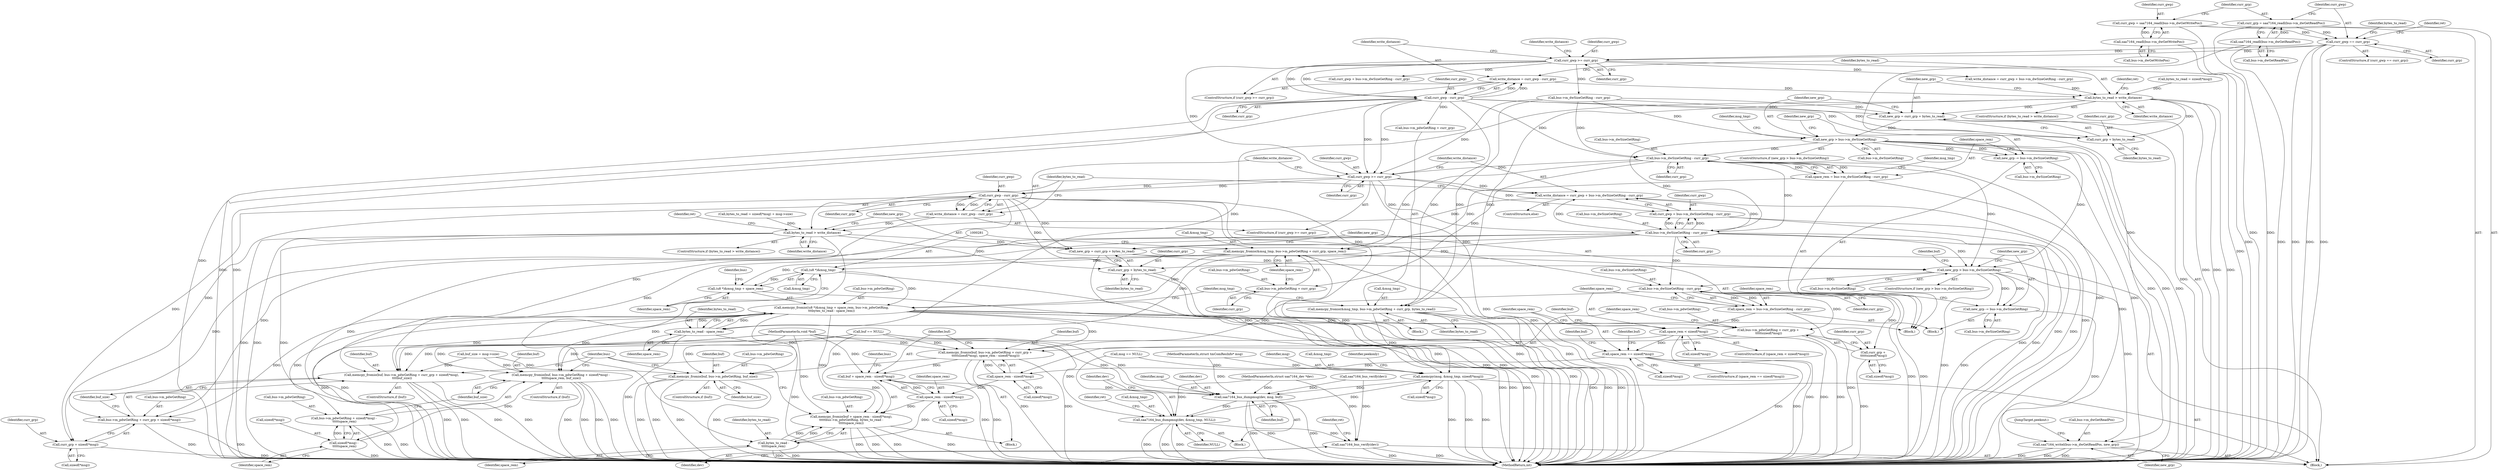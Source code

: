 digraph "0_media-tree_354dd3924a2e43806774953de536257548b5002c@API" {
"1000221" [label="(Call,write_distance = curr_gwp - curr_grp)"];
"1000223" [label="(Call,curr_gwp - curr_grp)"];
"1000218" [label="(Call,curr_gwp >= curr_grp)"];
"1000201" [label="(Call,curr_gwp == curr_grp)"];
"1000188" [label="(Call,curr_gwp = saa7164_readl(bus->m_dwGetWritePos))"];
"1000190" [label="(Call,saa7164_readl(bus->m_dwGetWritePos))"];
"1000194" [label="(Call,curr_grp = saa7164_readl(bus->m_dwGetReadPos))"];
"1000196" [label="(Call,saa7164_readl(bus->m_dwGetReadPos))"];
"1000237" [label="(Call,bytes_to_read > write_distance)"];
"1000245" [label="(Call,new_grp = curr_grp + bytes_to_read)"];
"1000251" [label="(Call,new_grp > bus->m_dwSizeGetRing)"];
"1000257" [label="(Call,new_grp -= bus->m_dwSizeGetRing)"];
"1000264" [label="(Call,bus->m_dwSizeGetRing - curr_grp)"];
"1000262" [label="(Call,space_rem = bus->m_dwSizeGetRing - curr_grp)"];
"1000269" [label="(Call,memcpy_fromio(&msg_tmp, bus->m_pdwGetRing + curr_grp, space_rem))"];
"1000278" [label="(Call,memcpy_fromio((u8 *)&msg_tmp + space_rem, bus->m_pdwGetRing,\n\t\t\tbytes_to_read - space_rem))"];
"1000475" [label="(Call,memcpy_fromio(buf, bus->m_pdwGetRing + sizeof(*msg) -\n \t\t\t\t\tspace_rem, buf_size))"];
"1000477" [label="(Call,bus->m_pdwGetRing + sizeof(*msg) -\n \t\t\t\t\tspace_rem)"];
"1000497" [label="(Call,memcpy_fromio(buf, bus->m_pdwGetRing, buf_size))"];
"1000508" [label="(Call,memcpy_fromio(buf, bus->m_pdwGetRing + curr_grp +\n \t\t\t\t\tsizeof(*msg), space_rem - sizeof(*msg)))"];
"1000524" [label="(Call,memcpy_fromio(buf + space_rem - sizeof(*msg),\n\t\t\t\t\tbus->m_pdwGetRing, bytes_to_read -\n\t\t\t\t\tspace_rem))"];
"1000525" [label="(Call,buf + space_rem - sizeof(*msg))"];
"1000510" [label="(Call,bus->m_pdwGetRing + curr_grp +\n \t\t\t\t\tsizeof(*msg))"];
"1000542" [label="(Call,memcpy_fromio(buf, bus->m_pdwGetRing + curr_grp + sizeof(*msg),\n \t\t\t\tbuf_size))"];
"1000544" [label="(Call,bus->m_pdwGetRing + curr_grp + sizeof(*msg))"];
"1000280" [label="(Call,(u8 *)&msg_tmp)"];
"1000279" [label="(Call,(u8 *)&msg_tmp + space_rem)"];
"1000332" [label="(Call,memcpy(msg, &msg_tmp, sizeof(*msg)))"];
"1000384" [label="(Call,saa7164_bus_dumpmsg(dev, msg, buf))"];
"1000388" [label="(Call,saa7164_bus_dumpmsg(dev, &msg_tmp, NULL))"];
"1000569" [label="(Call,saa7164_bus_verify(dev))"];
"1000288" [label="(Call,bytes_to_read - space_rem)"];
"1000272" [label="(Call,bus->m_pdwGetRing + curr_grp)"];
"1000415" [label="(Call,curr_gwp >= curr_grp)"];
"1000420" [label="(Call,curr_gwp - curr_grp)"];
"1000418" [label="(Call,write_distance = curr_gwp - curr_grp)"];
"1000434" [label="(Call,bytes_to_read > write_distance)"];
"1000442" [label="(Call,new_grp = curr_grp + bytes_to_read)"];
"1000448" [label="(Call,new_grp > bus->m_dwSizeGetRing)"];
"1000454" [label="(Call,new_grp -= bus->m_dwSizeGetRing)"];
"1000554" [label="(Call,saa7164_writel(bus->m_dwGetReadPos, new_grp))"];
"1000461" [label="(Call,bus->m_dwSizeGetRing - curr_grp)"];
"1000459" [label="(Call,space_rem = bus->m_dwSizeGetRing - curr_grp)"];
"1000467" [label="(Call,space_rem < sizeof(*msg))"];
"1000481" [label="(Call,sizeof(*msg) -\n \t\t\t\t\tspace_rem)"];
"1000489" [label="(Call,space_rem == sizeof(*msg))"];
"1000519" [label="(Call,space_rem - sizeof(*msg))"];
"1000527" [label="(Call,space_rem - sizeof(*msg))"];
"1000535" [label="(Call,bytes_to_read -\n\t\t\t\t\tspace_rem)"];
"1000514" [label="(Call,curr_grp +\n \t\t\t\t\tsizeof(*msg))"];
"1000444" [label="(Call,curr_grp + bytes_to_read)"];
"1000548" [label="(Call,curr_grp + sizeof(*msg))"];
"1000424" [label="(Call,write_distance = curr_gwp + bus->m_dwSizeGetRing - curr_grp)"];
"1000426" [label="(Call,curr_gwp + bus->m_dwSizeGetRing - curr_grp)"];
"1000428" [label="(Call,bus->m_dwSizeGetRing - curr_grp)"];
"1000247" [label="(Call,curr_grp + bytes_to_read)"];
"1000293" [label="(Call,memcpy_fromio(&msg_tmp, bus->m_pdwGetRing + curr_grp, bytes_to_read))"];
"1000439" [label="(Identifier,ret)"];
"1000498" [label="(Identifier,buf)"];
"1000202" [label="(Identifier,curr_gwp)"];
"1000250" [label="(ControlStructure,if (new_grp > bus->m_dwSizeGetRing))"];
"1000277" [label="(Identifier,space_rem)"];
"1000417" [label="(Identifier,curr_grp)"];
"1000427" [label="(Identifier,curr_gwp)"];
"1000288" [label="(Call,bytes_to_read - space_rem)"];
"1000282" [label="(Call,&msg_tmp)"];
"1000333" [label="(Identifier,msg)"];
"1000276" [label="(Identifier,curr_grp)"];
"1000210" [label="(Identifier,bytes_to_read)"];
"1000416" [label="(Identifier,curr_gwp)"];
"1000559" [label="(JumpTarget,peekout:)"];
"1000194" [label="(Call,curr_grp = saa7164_readl(bus->m_dwGetReadPos))"];
"1000474" [label="(Identifier,buf)"];
"1000278" [label="(Call,memcpy_fromio((u8 *)&msg_tmp + space_rem, bus->m_pdwGetRing,\n\t\t\tbytes_to_read - space_rem))"];
"1000402" [label="(Call,bytes_to_read = sizeof(*msg) + msg->size)"];
"1000197" [label="(Call,bus->m_dwGetReadPos)"];
"1000554" [label="(Call,saa7164_writel(bus->m_dwGetReadPos, new_grp))"];
"1000419" [label="(Identifier,write_distance)"];
"1000294" [label="(Call,&msg_tmp)"];
"1000466" [label="(ControlStructure,if (space_rem < sizeof(*msg)))"];
"1000540" [label="(ControlStructure,if (buf))"];
"1000514" [label="(Call,curr_grp +\n \t\t\t\t\tsizeof(*msg))"];
"1000257" [label="(Call,new_grp -= bus->m_dwSizeGetRing)"];
"1000222" [label="(Identifier,write_distance)"];
"1000236" [label="(ControlStructure,if (bytes_to_read > write_distance))"];
"1000477" [label="(Call,bus->m_pdwGetRing + sizeof(*msg) -\n \t\t\t\t\tspace_rem)"];
"1000525" [label="(Call,buf + space_rem - sizeof(*msg))"];
"1000447" [label="(ControlStructure,if (new_grp > bus->m_dwSizeGetRing))"];
"1000190" [label="(Call,saa7164_readl(bus->m_dwGetWritePos))"];
"1000468" [label="(Identifier,space_rem)"];
"1000446" [label="(Identifier,bytes_to_read)"];
"1000532" [label="(Call,bus->m_pdwGetRing)"];
"1000481" [label="(Call,sizeof(*msg) -\n \t\t\t\t\tspace_rem)"];
"1000453" [label="(Block,)"];
"1000188" [label="(Call,curr_gwp = saa7164_readl(bus->m_dwGetWritePos))"];
"1000253" [label="(Call,bus->m_dwSizeGetRing)"];
"1000450" [label="(Call,bus->m_dwSizeGetRing)"];
"1000249" [label="(Identifier,bytes_to_read)"];
"1000508" [label="(Call,memcpy_fromio(buf, bus->m_pdwGetRing + curr_grp +\n \t\t\t\t\tsizeof(*msg), space_rem - sizeof(*msg)))"];
"1000519" [label="(Call,space_rem - sizeof(*msg))"];
"1000334" [label="(Call,&msg_tmp)"];
"1000217" [label="(ControlStructure,if (curr_gwp >= curr_grp))"];
"1000432" [label="(Identifier,curr_grp)"];
"1000491" [label="(Call,sizeof(*msg))"];
"1000475" [label="(Call,memcpy_fromio(buf, bus->m_pdwGetRing + sizeof(*msg) -\n \t\t\t\t\tspace_rem, buf_size))"];
"1000422" [label="(Identifier,curr_grp)"];
"1000421" [label="(Identifier,curr_gwp)"];
"1000476" [label="(Identifier,buf)"];
"1000533" [label="(Identifier,bus)"];
"1000436" [label="(Identifier,write_distance)"];
"1000529" [label="(Call,sizeof(*msg))"];
"1000195" [label="(Identifier,curr_grp)"];
"1000434" [label="(Call,bytes_to_read > write_distance)"];
"1000497" [label="(Call,memcpy_fromio(buf, bus->m_pdwGetRing, buf_size))"];
"1000489" [label="(Call,space_rem == sizeof(*msg))"];
"1000285" [label="(Call,bus->m_pdwGetRing)"];
"1000462" [label="(Call,bus->m_dwSizeGetRing)"];
"1000415" [label="(Call,curr_gwp >= curr_grp)"];
"1000177" [label="(Call,buf == NULL)"];
"1000238" [label="(Identifier,bytes_to_read)"];
"1000251" [label="(Call,new_grp > bus->m_dwSizeGetRing)"];
"1000340" [label="(Identifier,peekonly)"];
"1000442" [label="(Call,new_grp = curr_grp + bytes_to_read)"];
"1000460" [label="(Identifier,space_rem)"];
"1000269" [label="(Call,memcpy_fromio(&msg_tmp, bus->m_pdwGetRing + curr_grp, space_rem))"];
"1000392" [label="(Identifier,NULL)"];
"1000510" [label="(Call,bus->m_pdwGetRing + curr_grp +\n \t\t\t\t\tsizeof(*msg))"];
"1000521" [label="(Call,sizeof(*msg))"];
"1000189" [label="(Identifier,curr_gwp)"];
"1000424" [label="(Call,write_distance = curr_gwp + bus->m_dwSizeGetRing - curr_grp)"];
"1000265" [label="(Call,bus->m_dwSizeGetRing)"];
"1000123" [label="(MethodParameterIn,void *buf)"];
"1000271" [label="(Identifier,msg_tmp)"];
"1000191" [label="(Call,bus->m_dwGetWritePos)"];
"1000280" [label="(Call,(u8 *)&msg_tmp)"];
"1000496" [label="(Identifier,buf)"];
"1000231" [label="(Call,bus->m_dwSizeGetRing - curr_grp)"];
"1000467" [label="(Call,space_rem < sizeof(*msg))"];
"1000196" [label="(Call,saa7164_readl(bus->m_dwGetReadPos))"];
"1000388" [label="(Call,saa7164_bus_dumpmsg(dev, &msg_tmp, NULL))"];
"1000248" [label="(Identifier,curr_grp)"];
"1000433" [label="(ControlStructure,if (bytes_to_read > write_distance))"];
"1000499" [label="(Call,bus->m_pdwGetRing)"];
"1000383" [label="(Block,)"];
"1000429" [label="(Call,bus->m_dwSizeGetRing)"];
"1000558" [label="(Identifier,new_grp)"];
"1000548" [label="(Call,curr_grp + sizeof(*msg))"];
"1000268" [label="(Identifier,curr_grp)"];
"1000221" [label="(Call,write_distance = curr_gwp - curr_grp)"];
"1000420" [label="(Call,curr_gwp - curr_grp)"];
"1000426" [label="(Call,curr_gwp + bus->m_dwSizeGetRing - curr_grp)"];
"1000262" [label="(Call,space_rem = bus->m_dwSizeGetRing - curr_grp)"];
"1000121" [label="(MethodParameterIn,struct saa7164_dev *dev)"];
"1000485" [label="(Identifier,space_rem)"];
"1000556" [label="(Identifier,bus)"];
"1000201" [label="(Call,curr_gwp == curr_grp)"];
"1000506" [label="(Identifier,buf)"];
"1000459" [label="(Call,space_rem = bus->m_dwSizeGetRing - curr_grp)"];
"1000125" [label="(Block,)"];
"1000469" [label="(Call,sizeof(*msg))"];
"1000488" [label="(ControlStructure,if (space_rem == sizeof(*msg)))"];
"1000448" [label="(Call,new_grp > bus->m_dwSizeGetRing)"];
"1000461" [label="(Call,bus->m_dwSizeGetRing - curr_grp)"];
"1000384" [label="(Call,saa7164_bus_dumpmsg(dev, msg, buf))"];
"1000455" [label="(Identifier,new_grp)"];
"1000286" [label="(Identifier,bus)"];
"1000290" [label="(Identifier,space_rem)"];
"1000258" [label="(Identifier,new_grp)"];
"1000387" [label="(Identifier,buf)"];
"1000526" [label="(Identifier,buf)"];
"1000246" [label="(Identifier,new_grp)"];
"1000465" [label="(Identifier,curr_grp)"];
"1000414" [label="(ControlStructure,if (curr_gwp >= curr_grp))"];
"1000220" [label="(Identifier,curr_grp)"];
"1000332" [label="(Call,memcpy(msg, &msg_tmp, sizeof(*msg)))"];
"1000449" [label="(Identifier,new_grp)"];
"1000263" [label="(Identifier,space_rem)"];
"1000223" [label="(Call,curr_gwp - curr_grp)"];
"1000336" [label="(Call,sizeof(*msg))"];
"1000486" [label="(Identifier,buf_size)"];
"1000418" [label="(Call,write_distance = curr_gwp - curr_grp)"];
"1000524" [label="(Call,memcpy_fromio(buf + space_rem - sizeof(*msg),\n\t\t\t\t\tbus->m_pdwGetRing, bytes_to_read -\n\t\t\t\t\tspace_rem))"];
"1000252" [label="(Identifier,new_grp)"];
"1000423" [label="(ControlStructure,else)"];
"1000225" [label="(Identifier,curr_grp)"];
"1000239" [label="(Identifier,write_distance)"];
"1000537" [label="(Identifier,space_rem)"];
"1000473" [label="(ControlStructure,if (buf))"];
"1000122" [label="(MethodParameterIn,struct tmComResInfo* msg)"];
"1000256" [label="(Block,)"];
"1000289" [label="(Identifier,bytes_to_read)"];
"1000425" [label="(Identifier,write_distance)"];
"1000482" [label="(Call,sizeof(*msg))"];
"1000292" [label="(Block,)"];
"1000219" [label="(Identifier,curr_gwp)"];
"1000454" [label="(Call,new_grp -= bus->m_dwSizeGetRing)"];
"1000516" [label="(Call,sizeof(*msg))"];
"1000293" [label="(Call,memcpy_fromio(&msg_tmp, bus->m_pdwGetRing + curr_grp, bytes_to_read))"];
"1000203" [label="(Identifier,curr_grp)"];
"1000279" [label="(Call,(u8 *)&msg_tmp + space_rem)"];
"1000296" [label="(Call,bus->m_pdwGetRing + curr_grp)"];
"1000502" [label="(Identifier,buf_size)"];
"1000553" [label="(Identifier,buf_size)"];
"1000536" [label="(Identifier,bytes_to_read)"];
"1000507" [label="(Block,)"];
"1000549" [label="(Identifier,curr_grp)"];
"1000555" [label="(Call,bus->m_dwGetReadPos)"];
"1000528" [label="(Identifier,space_rem)"];
"1000444" [label="(Call,curr_grp + bytes_to_read)"];
"1000264" [label="(Call,bus->m_dwSizeGetRing - curr_grp)"];
"1000520" [label="(Identifier,space_rem)"];
"1000390" [label="(Call,&msg_tmp)"];
"1000295" [label="(Identifier,msg_tmp)"];
"1000511" [label="(Call,bus->m_pdwGetRing)"];
"1000200" [label="(ControlStructure,if (curr_gwp == curr_grp))"];
"1000242" [label="(Identifier,ret)"];
"1000535" [label="(Call,bytes_to_read -\n\t\t\t\t\tspace_rem)"];
"1000206" [label="(Identifier,ret)"];
"1000490" [label="(Identifier,space_rem)"];
"1000445" [label="(Identifier,curr_grp)"];
"1000148" [label="(Call,msg == NULL)"];
"1000259" [label="(Call,bus->m_dwSizeGetRing)"];
"1000209" [label="(Call,bytes_to_read = sizeof(*msg))"];
"1000495" [label="(ControlStructure,if (buf))"];
"1000394" [label="(Identifier,ret)"];
"1000478" [label="(Call,bus->m_pdwGetRing)"];
"1000284" [label="(Identifier,space_rem)"];
"1000304" [label="(Identifier,msg_tmp)"];
"1000573" [label="(MethodReturn,int)"];
"1000385" [label="(Identifier,dev)"];
"1000570" [label="(Identifier,dev)"];
"1000435" [label="(Identifier,bytes_to_read)"];
"1000545" [label="(Call,bus->m_pdwGetRing)"];
"1000572" [label="(Identifier,ret)"];
"1000227" [label="(Call,write_distance = curr_gwp + bus->m_dwSizeGetRing - curr_grp)"];
"1000273" [label="(Call,bus->m_pdwGetRing)"];
"1000543" [label="(Identifier,buf)"];
"1000270" [label="(Call,&msg_tmp)"];
"1000224" [label="(Identifier,curr_gwp)"];
"1000515" [label="(Identifier,curr_grp)"];
"1000247" [label="(Call,curr_grp + bytes_to_read)"];
"1000542" [label="(Call,memcpy_fromio(buf, bus->m_pdwGetRing + curr_grp + sizeof(*msg),\n \t\t\t\tbuf_size))"];
"1000527" [label="(Call,space_rem - sizeof(*msg))"];
"1000218" [label="(Call,curr_gwp >= curr_grp)"];
"1000228" [label="(Identifier,write_distance)"];
"1000443" [label="(Identifier,new_grp)"];
"1000544" [label="(Call,bus->m_pdwGetRing + curr_grp + sizeof(*msg))"];
"1000237" [label="(Call,bytes_to_read > write_distance)"];
"1000301" [label="(Identifier,bytes_to_read)"];
"1000272" [label="(Call,bus->m_pdwGetRing + curr_grp)"];
"1000145" [label="(Call,saa7164_bus_verify(dev))"];
"1000456" [label="(Call,bus->m_dwSizeGetRing)"];
"1000569" [label="(Call,saa7164_bus_verify(dev))"];
"1000397" [label="(Call,buf_size = msg->size)"];
"1000389" [label="(Identifier,dev)"];
"1000245" [label="(Call,new_grp = curr_grp + bytes_to_read)"];
"1000509" [label="(Identifier,buf)"];
"1000229" [label="(Call,curr_gwp + bus->m_dwSizeGetRing - curr_grp)"];
"1000550" [label="(Call,sizeof(*msg))"];
"1000428" [label="(Call,bus->m_dwSizeGetRing - curr_grp)"];
"1000541" [label="(Identifier,buf)"];
"1000386" [label="(Identifier,msg)"];
"1000221" -> "1000217"  [label="AST: "];
"1000221" -> "1000223"  [label="CFG: "];
"1000222" -> "1000221"  [label="AST: "];
"1000223" -> "1000221"  [label="AST: "];
"1000238" -> "1000221"  [label="CFG: "];
"1000221" -> "1000573"  [label="DDG: "];
"1000223" -> "1000221"  [label="DDG: "];
"1000223" -> "1000221"  [label="DDG: "];
"1000221" -> "1000237"  [label="DDG: "];
"1000223" -> "1000225"  [label="CFG: "];
"1000224" -> "1000223"  [label="AST: "];
"1000225" -> "1000223"  [label="AST: "];
"1000223" -> "1000573"  [label="DDG: "];
"1000223" -> "1000573"  [label="DDG: "];
"1000218" -> "1000223"  [label="DDG: "];
"1000218" -> "1000223"  [label="DDG: "];
"1000223" -> "1000245"  [label="DDG: "];
"1000223" -> "1000247"  [label="DDG: "];
"1000223" -> "1000264"  [label="DDG: "];
"1000223" -> "1000293"  [label="DDG: "];
"1000223" -> "1000296"  [label="DDG: "];
"1000223" -> "1000415"  [label="DDG: "];
"1000223" -> "1000415"  [label="DDG: "];
"1000218" -> "1000217"  [label="AST: "];
"1000218" -> "1000220"  [label="CFG: "];
"1000219" -> "1000218"  [label="AST: "];
"1000220" -> "1000218"  [label="AST: "];
"1000222" -> "1000218"  [label="CFG: "];
"1000228" -> "1000218"  [label="CFG: "];
"1000218" -> "1000573"  [label="DDG: "];
"1000201" -> "1000218"  [label="DDG: "];
"1000201" -> "1000218"  [label="DDG: "];
"1000218" -> "1000227"  [label="DDG: "];
"1000218" -> "1000229"  [label="DDG: "];
"1000218" -> "1000231"  [label="DDG: "];
"1000218" -> "1000415"  [label="DDG: "];
"1000201" -> "1000200"  [label="AST: "];
"1000201" -> "1000203"  [label="CFG: "];
"1000202" -> "1000201"  [label="AST: "];
"1000203" -> "1000201"  [label="AST: "];
"1000206" -> "1000201"  [label="CFG: "];
"1000210" -> "1000201"  [label="CFG: "];
"1000201" -> "1000573"  [label="DDG: "];
"1000201" -> "1000573"  [label="DDG: "];
"1000201" -> "1000573"  [label="DDG: "];
"1000188" -> "1000201"  [label="DDG: "];
"1000194" -> "1000201"  [label="DDG: "];
"1000188" -> "1000125"  [label="AST: "];
"1000188" -> "1000190"  [label="CFG: "];
"1000189" -> "1000188"  [label="AST: "];
"1000190" -> "1000188"  [label="AST: "];
"1000195" -> "1000188"  [label="CFG: "];
"1000188" -> "1000573"  [label="DDG: "];
"1000190" -> "1000188"  [label="DDG: "];
"1000190" -> "1000191"  [label="CFG: "];
"1000191" -> "1000190"  [label="AST: "];
"1000190" -> "1000573"  [label="DDG: "];
"1000194" -> "1000125"  [label="AST: "];
"1000194" -> "1000196"  [label="CFG: "];
"1000195" -> "1000194"  [label="AST: "];
"1000196" -> "1000194"  [label="AST: "];
"1000202" -> "1000194"  [label="CFG: "];
"1000194" -> "1000573"  [label="DDG: "];
"1000196" -> "1000194"  [label="DDG: "];
"1000196" -> "1000197"  [label="CFG: "];
"1000197" -> "1000196"  [label="AST: "];
"1000196" -> "1000573"  [label="DDG: "];
"1000196" -> "1000554"  [label="DDG: "];
"1000237" -> "1000236"  [label="AST: "];
"1000237" -> "1000239"  [label="CFG: "];
"1000238" -> "1000237"  [label="AST: "];
"1000239" -> "1000237"  [label="AST: "];
"1000242" -> "1000237"  [label="CFG: "];
"1000246" -> "1000237"  [label="CFG: "];
"1000237" -> "1000573"  [label="DDG: "];
"1000237" -> "1000573"  [label="DDG: "];
"1000237" -> "1000573"  [label="DDG: "];
"1000209" -> "1000237"  [label="DDG: "];
"1000227" -> "1000237"  [label="DDG: "];
"1000237" -> "1000245"  [label="DDG: "];
"1000237" -> "1000247"  [label="DDG: "];
"1000237" -> "1000288"  [label="DDG: "];
"1000237" -> "1000293"  [label="DDG: "];
"1000245" -> "1000125"  [label="AST: "];
"1000245" -> "1000247"  [label="CFG: "];
"1000246" -> "1000245"  [label="AST: "];
"1000247" -> "1000245"  [label="AST: "];
"1000252" -> "1000245"  [label="CFG: "];
"1000245" -> "1000573"  [label="DDG: "];
"1000231" -> "1000245"  [label="DDG: "];
"1000245" -> "1000251"  [label="DDG: "];
"1000251" -> "1000250"  [label="AST: "];
"1000251" -> "1000253"  [label="CFG: "];
"1000252" -> "1000251"  [label="AST: "];
"1000253" -> "1000251"  [label="AST: "];
"1000258" -> "1000251"  [label="CFG: "];
"1000295" -> "1000251"  [label="CFG: "];
"1000251" -> "1000573"  [label="DDG: "];
"1000251" -> "1000573"  [label="DDG: "];
"1000251" -> "1000573"  [label="DDG: "];
"1000231" -> "1000251"  [label="DDG: "];
"1000251" -> "1000257"  [label="DDG: "];
"1000251" -> "1000257"  [label="DDG: "];
"1000251" -> "1000264"  [label="DDG: "];
"1000251" -> "1000428"  [label="DDG: "];
"1000251" -> "1000448"  [label="DDG: "];
"1000257" -> "1000256"  [label="AST: "];
"1000257" -> "1000259"  [label="CFG: "];
"1000258" -> "1000257"  [label="AST: "];
"1000259" -> "1000257"  [label="AST: "];
"1000263" -> "1000257"  [label="CFG: "];
"1000257" -> "1000573"  [label="DDG: "];
"1000264" -> "1000262"  [label="AST: "];
"1000264" -> "1000268"  [label="CFG: "];
"1000265" -> "1000264"  [label="AST: "];
"1000268" -> "1000264"  [label="AST: "];
"1000262" -> "1000264"  [label="CFG: "];
"1000264" -> "1000573"  [label="DDG: "];
"1000264" -> "1000262"  [label="DDG: "];
"1000264" -> "1000262"  [label="DDG: "];
"1000231" -> "1000264"  [label="DDG: "];
"1000264" -> "1000269"  [label="DDG: "];
"1000264" -> "1000272"  [label="DDG: "];
"1000264" -> "1000415"  [label="DDG: "];
"1000264" -> "1000428"  [label="DDG: "];
"1000264" -> "1000448"  [label="DDG: "];
"1000262" -> "1000256"  [label="AST: "];
"1000263" -> "1000262"  [label="AST: "];
"1000271" -> "1000262"  [label="CFG: "];
"1000262" -> "1000573"  [label="DDG: "];
"1000262" -> "1000269"  [label="DDG: "];
"1000269" -> "1000256"  [label="AST: "];
"1000269" -> "1000277"  [label="CFG: "];
"1000270" -> "1000269"  [label="AST: "];
"1000272" -> "1000269"  [label="AST: "];
"1000277" -> "1000269"  [label="AST: "];
"1000281" -> "1000269"  [label="CFG: "];
"1000269" -> "1000573"  [label="DDG: "];
"1000269" -> "1000573"  [label="DDG: "];
"1000269" -> "1000278"  [label="DDG: "];
"1000269" -> "1000280"  [label="DDG: "];
"1000269" -> "1000279"  [label="DDG: "];
"1000269" -> "1000288"  [label="DDG: "];
"1000278" -> "1000256"  [label="AST: "];
"1000278" -> "1000288"  [label="CFG: "];
"1000279" -> "1000278"  [label="AST: "];
"1000285" -> "1000278"  [label="AST: "];
"1000288" -> "1000278"  [label="AST: "];
"1000304" -> "1000278"  [label="CFG: "];
"1000278" -> "1000573"  [label="DDG: "];
"1000278" -> "1000573"  [label="DDG: "];
"1000278" -> "1000573"  [label="DDG: "];
"1000278" -> "1000573"  [label="DDG: "];
"1000280" -> "1000278"  [label="DDG: "];
"1000288" -> "1000278"  [label="DDG: "];
"1000288" -> "1000278"  [label="DDG: "];
"1000278" -> "1000475"  [label="DDG: "];
"1000278" -> "1000477"  [label="DDG: "];
"1000278" -> "1000497"  [label="DDG: "];
"1000278" -> "1000508"  [label="DDG: "];
"1000278" -> "1000510"  [label="DDG: "];
"1000278" -> "1000524"  [label="DDG: "];
"1000278" -> "1000542"  [label="DDG: "];
"1000278" -> "1000544"  [label="DDG: "];
"1000475" -> "1000473"  [label="AST: "];
"1000475" -> "1000486"  [label="CFG: "];
"1000476" -> "1000475"  [label="AST: "];
"1000477" -> "1000475"  [label="AST: "];
"1000486" -> "1000475"  [label="AST: "];
"1000556" -> "1000475"  [label="CFG: "];
"1000475" -> "1000573"  [label="DDG: "];
"1000475" -> "1000573"  [label="DDG: "];
"1000475" -> "1000573"  [label="DDG: "];
"1000475" -> "1000573"  [label="DDG: "];
"1000177" -> "1000475"  [label="DDG: "];
"1000123" -> "1000475"  [label="DDG: "];
"1000481" -> "1000475"  [label="DDG: "];
"1000397" -> "1000475"  [label="DDG: "];
"1000477" -> "1000481"  [label="CFG: "];
"1000478" -> "1000477"  [label="AST: "];
"1000481" -> "1000477"  [label="AST: "];
"1000486" -> "1000477"  [label="CFG: "];
"1000477" -> "1000573"  [label="DDG: "];
"1000477" -> "1000573"  [label="DDG: "];
"1000481" -> "1000477"  [label="DDG: "];
"1000497" -> "1000495"  [label="AST: "];
"1000497" -> "1000502"  [label="CFG: "];
"1000498" -> "1000497"  [label="AST: "];
"1000499" -> "1000497"  [label="AST: "];
"1000502" -> "1000497"  [label="AST: "];
"1000556" -> "1000497"  [label="CFG: "];
"1000497" -> "1000573"  [label="DDG: "];
"1000497" -> "1000573"  [label="DDG: "];
"1000497" -> "1000573"  [label="DDG: "];
"1000497" -> "1000573"  [label="DDG: "];
"1000177" -> "1000497"  [label="DDG: "];
"1000123" -> "1000497"  [label="DDG: "];
"1000397" -> "1000497"  [label="DDG: "];
"1000508" -> "1000507"  [label="AST: "];
"1000508" -> "1000519"  [label="CFG: "];
"1000509" -> "1000508"  [label="AST: "];
"1000510" -> "1000508"  [label="AST: "];
"1000519" -> "1000508"  [label="AST: "];
"1000526" -> "1000508"  [label="CFG: "];
"1000508" -> "1000573"  [label="DDG: "];
"1000508" -> "1000573"  [label="DDG: "];
"1000177" -> "1000508"  [label="DDG: "];
"1000123" -> "1000508"  [label="DDG: "];
"1000461" -> "1000508"  [label="DDG: "];
"1000519" -> "1000508"  [label="DDG: "];
"1000508" -> "1000524"  [label="DDG: "];
"1000508" -> "1000525"  [label="DDG: "];
"1000524" -> "1000507"  [label="AST: "];
"1000524" -> "1000535"  [label="CFG: "];
"1000525" -> "1000524"  [label="AST: "];
"1000532" -> "1000524"  [label="AST: "];
"1000535" -> "1000524"  [label="AST: "];
"1000556" -> "1000524"  [label="CFG: "];
"1000524" -> "1000573"  [label="DDG: "];
"1000524" -> "1000573"  [label="DDG: "];
"1000524" -> "1000573"  [label="DDG: "];
"1000524" -> "1000573"  [label="DDG: "];
"1000123" -> "1000524"  [label="DDG: "];
"1000527" -> "1000524"  [label="DDG: "];
"1000535" -> "1000524"  [label="DDG: "];
"1000535" -> "1000524"  [label="DDG: "];
"1000525" -> "1000527"  [label="CFG: "];
"1000526" -> "1000525"  [label="AST: "];
"1000527" -> "1000525"  [label="AST: "];
"1000533" -> "1000525"  [label="CFG: "];
"1000525" -> "1000573"  [label="DDG: "];
"1000525" -> "1000573"  [label="DDG: "];
"1000123" -> "1000525"  [label="DDG: "];
"1000527" -> "1000525"  [label="DDG: "];
"1000510" -> "1000514"  [label="CFG: "];
"1000511" -> "1000510"  [label="AST: "];
"1000514" -> "1000510"  [label="AST: "];
"1000520" -> "1000510"  [label="CFG: "];
"1000510" -> "1000573"  [label="DDG: "];
"1000461" -> "1000510"  [label="DDG: "];
"1000542" -> "1000540"  [label="AST: "];
"1000542" -> "1000553"  [label="CFG: "];
"1000543" -> "1000542"  [label="AST: "];
"1000544" -> "1000542"  [label="AST: "];
"1000553" -> "1000542"  [label="AST: "];
"1000556" -> "1000542"  [label="CFG: "];
"1000542" -> "1000573"  [label="DDG: "];
"1000542" -> "1000573"  [label="DDG: "];
"1000542" -> "1000573"  [label="DDG: "];
"1000542" -> "1000573"  [label="DDG: "];
"1000177" -> "1000542"  [label="DDG: "];
"1000123" -> "1000542"  [label="DDG: "];
"1000420" -> "1000542"  [label="DDG: "];
"1000428" -> "1000542"  [label="DDG: "];
"1000397" -> "1000542"  [label="DDG: "];
"1000544" -> "1000548"  [label="CFG: "];
"1000545" -> "1000544"  [label="AST: "];
"1000548" -> "1000544"  [label="AST: "];
"1000553" -> "1000544"  [label="CFG: "];
"1000544" -> "1000573"  [label="DDG: "];
"1000544" -> "1000573"  [label="DDG: "];
"1000420" -> "1000544"  [label="DDG: "];
"1000428" -> "1000544"  [label="DDG: "];
"1000280" -> "1000279"  [label="AST: "];
"1000280" -> "1000282"  [label="CFG: "];
"1000281" -> "1000280"  [label="AST: "];
"1000282" -> "1000280"  [label="AST: "];
"1000284" -> "1000280"  [label="CFG: "];
"1000280" -> "1000279"  [label="DDG: "];
"1000280" -> "1000332"  [label="DDG: "];
"1000279" -> "1000284"  [label="CFG: "];
"1000284" -> "1000279"  [label="AST: "];
"1000286" -> "1000279"  [label="CFG: "];
"1000279" -> "1000573"  [label="DDG: "];
"1000332" -> "1000125"  [label="AST: "];
"1000332" -> "1000336"  [label="CFG: "];
"1000333" -> "1000332"  [label="AST: "];
"1000334" -> "1000332"  [label="AST: "];
"1000336" -> "1000332"  [label="AST: "];
"1000340" -> "1000332"  [label="CFG: "];
"1000332" -> "1000573"  [label="DDG: "];
"1000332" -> "1000573"  [label="DDG: "];
"1000332" -> "1000573"  [label="DDG: "];
"1000148" -> "1000332"  [label="DDG: "];
"1000122" -> "1000332"  [label="DDG: "];
"1000293" -> "1000332"  [label="DDG: "];
"1000332" -> "1000384"  [label="DDG: "];
"1000332" -> "1000388"  [label="DDG: "];
"1000384" -> "1000383"  [label="AST: "];
"1000384" -> "1000387"  [label="CFG: "];
"1000385" -> "1000384"  [label="AST: "];
"1000386" -> "1000384"  [label="AST: "];
"1000387" -> "1000384"  [label="AST: "];
"1000389" -> "1000384"  [label="CFG: "];
"1000384" -> "1000573"  [label="DDG: "];
"1000384" -> "1000573"  [label="DDG: "];
"1000384" -> "1000573"  [label="DDG: "];
"1000145" -> "1000384"  [label="DDG: "];
"1000121" -> "1000384"  [label="DDG: "];
"1000122" -> "1000384"  [label="DDG: "];
"1000177" -> "1000384"  [label="DDG: "];
"1000123" -> "1000384"  [label="DDG: "];
"1000384" -> "1000388"  [label="DDG: "];
"1000388" -> "1000383"  [label="AST: "];
"1000388" -> "1000392"  [label="CFG: "];
"1000389" -> "1000388"  [label="AST: "];
"1000390" -> "1000388"  [label="AST: "];
"1000392" -> "1000388"  [label="AST: "];
"1000394" -> "1000388"  [label="CFG: "];
"1000388" -> "1000573"  [label="DDG: "];
"1000388" -> "1000573"  [label="DDG: "];
"1000388" -> "1000573"  [label="DDG: "];
"1000121" -> "1000388"  [label="DDG: "];
"1000177" -> "1000388"  [label="DDG: "];
"1000148" -> "1000388"  [label="DDG: "];
"1000388" -> "1000569"  [label="DDG: "];
"1000569" -> "1000125"  [label="AST: "];
"1000569" -> "1000570"  [label="CFG: "];
"1000570" -> "1000569"  [label="AST: "];
"1000572" -> "1000569"  [label="CFG: "];
"1000569" -> "1000573"  [label="DDG: "];
"1000569" -> "1000573"  [label="DDG: "];
"1000145" -> "1000569"  [label="DDG: "];
"1000121" -> "1000569"  [label="DDG: "];
"1000288" -> "1000290"  [label="CFG: "];
"1000289" -> "1000288"  [label="AST: "];
"1000290" -> "1000288"  [label="AST: "];
"1000288" -> "1000573"  [label="DDG: "];
"1000288" -> "1000573"  [label="DDG: "];
"1000272" -> "1000276"  [label="CFG: "];
"1000273" -> "1000272"  [label="AST: "];
"1000276" -> "1000272"  [label="AST: "];
"1000277" -> "1000272"  [label="CFG: "];
"1000272" -> "1000573"  [label="DDG: "];
"1000415" -> "1000414"  [label="AST: "];
"1000415" -> "1000417"  [label="CFG: "];
"1000416" -> "1000415"  [label="AST: "];
"1000417" -> "1000415"  [label="AST: "];
"1000419" -> "1000415"  [label="CFG: "];
"1000425" -> "1000415"  [label="CFG: "];
"1000415" -> "1000573"  [label="DDG: "];
"1000231" -> "1000415"  [label="DDG: "];
"1000415" -> "1000420"  [label="DDG: "];
"1000415" -> "1000420"  [label="DDG: "];
"1000415" -> "1000424"  [label="DDG: "];
"1000415" -> "1000426"  [label="DDG: "];
"1000415" -> "1000428"  [label="DDG: "];
"1000420" -> "1000418"  [label="AST: "];
"1000420" -> "1000422"  [label="CFG: "];
"1000421" -> "1000420"  [label="AST: "];
"1000422" -> "1000420"  [label="AST: "];
"1000418" -> "1000420"  [label="CFG: "];
"1000420" -> "1000573"  [label="DDG: "];
"1000420" -> "1000573"  [label="DDG: "];
"1000420" -> "1000418"  [label="DDG: "];
"1000420" -> "1000418"  [label="DDG: "];
"1000420" -> "1000442"  [label="DDG: "];
"1000420" -> "1000444"  [label="DDG: "];
"1000420" -> "1000461"  [label="DDG: "];
"1000420" -> "1000548"  [label="DDG: "];
"1000418" -> "1000414"  [label="AST: "];
"1000419" -> "1000418"  [label="AST: "];
"1000435" -> "1000418"  [label="CFG: "];
"1000418" -> "1000573"  [label="DDG: "];
"1000418" -> "1000434"  [label="DDG: "];
"1000434" -> "1000433"  [label="AST: "];
"1000434" -> "1000436"  [label="CFG: "];
"1000435" -> "1000434"  [label="AST: "];
"1000436" -> "1000434"  [label="AST: "];
"1000439" -> "1000434"  [label="CFG: "];
"1000443" -> "1000434"  [label="CFG: "];
"1000434" -> "1000573"  [label="DDG: "];
"1000434" -> "1000573"  [label="DDG: "];
"1000434" -> "1000573"  [label="DDG: "];
"1000402" -> "1000434"  [label="DDG: "];
"1000424" -> "1000434"  [label="DDG: "];
"1000434" -> "1000442"  [label="DDG: "];
"1000434" -> "1000444"  [label="DDG: "];
"1000434" -> "1000535"  [label="DDG: "];
"1000442" -> "1000125"  [label="AST: "];
"1000442" -> "1000444"  [label="CFG: "];
"1000443" -> "1000442"  [label="AST: "];
"1000444" -> "1000442"  [label="AST: "];
"1000449" -> "1000442"  [label="CFG: "];
"1000442" -> "1000573"  [label="DDG: "];
"1000428" -> "1000442"  [label="DDG: "];
"1000442" -> "1000448"  [label="DDG: "];
"1000448" -> "1000447"  [label="AST: "];
"1000448" -> "1000450"  [label="CFG: "];
"1000449" -> "1000448"  [label="AST: "];
"1000450" -> "1000448"  [label="AST: "];
"1000455" -> "1000448"  [label="CFG: "];
"1000541" -> "1000448"  [label="CFG: "];
"1000448" -> "1000573"  [label="DDG: "];
"1000448" -> "1000573"  [label="DDG: "];
"1000428" -> "1000448"  [label="DDG: "];
"1000448" -> "1000454"  [label="DDG: "];
"1000448" -> "1000454"  [label="DDG: "];
"1000448" -> "1000461"  [label="DDG: "];
"1000448" -> "1000554"  [label="DDG: "];
"1000454" -> "1000453"  [label="AST: "];
"1000454" -> "1000456"  [label="CFG: "];
"1000455" -> "1000454"  [label="AST: "];
"1000456" -> "1000454"  [label="AST: "];
"1000460" -> "1000454"  [label="CFG: "];
"1000454" -> "1000554"  [label="DDG: "];
"1000554" -> "1000125"  [label="AST: "];
"1000554" -> "1000558"  [label="CFG: "];
"1000555" -> "1000554"  [label="AST: "];
"1000558" -> "1000554"  [label="AST: "];
"1000559" -> "1000554"  [label="CFG: "];
"1000554" -> "1000573"  [label="DDG: "];
"1000554" -> "1000573"  [label="DDG: "];
"1000554" -> "1000573"  [label="DDG: "];
"1000461" -> "1000459"  [label="AST: "];
"1000461" -> "1000465"  [label="CFG: "];
"1000462" -> "1000461"  [label="AST: "];
"1000465" -> "1000461"  [label="AST: "];
"1000459" -> "1000461"  [label="CFG: "];
"1000461" -> "1000573"  [label="DDG: "];
"1000461" -> "1000573"  [label="DDG: "];
"1000461" -> "1000459"  [label="DDG: "];
"1000461" -> "1000459"  [label="DDG: "];
"1000428" -> "1000461"  [label="DDG: "];
"1000461" -> "1000514"  [label="DDG: "];
"1000459" -> "1000453"  [label="AST: "];
"1000460" -> "1000459"  [label="AST: "];
"1000468" -> "1000459"  [label="CFG: "];
"1000459" -> "1000573"  [label="DDG: "];
"1000459" -> "1000467"  [label="DDG: "];
"1000467" -> "1000466"  [label="AST: "];
"1000467" -> "1000469"  [label="CFG: "];
"1000468" -> "1000467"  [label="AST: "];
"1000469" -> "1000467"  [label="AST: "];
"1000474" -> "1000467"  [label="CFG: "];
"1000490" -> "1000467"  [label="CFG: "];
"1000467" -> "1000573"  [label="DDG: "];
"1000467" -> "1000573"  [label="DDG: "];
"1000467" -> "1000481"  [label="DDG: "];
"1000467" -> "1000489"  [label="DDG: "];
"1000481" -> "1000485"  [label="CFG: "];
"1000482" -> "1000481"  [label="AST: "];
"1000485" -> "1000481"  [label="AST: "];
"1000481" -> "1000573"  [label="DDG: "];
"1000489" -> "1000488"  [label="AST: "];
"1000489" -> "1000491"  [label="CFG: "];
"1000490" -> "1000489"  [label="AST: "];
"1000491" -> "1000489"  [label="AST: "];
"1000496" -> "1000489"  [label="CFG: "];
"1000506" -> "1000489"  [label="CFG: "];
"1000489" -> "1000573"  [label="DDG: "];
"1000489" -> "1000573"  [label="DDG: "];
"1000489" -> "1000519"  [label="DDG: "];
"1000519" -> "1000521"  [label="CFG: "];
"1000520" -> "1000519"  [label="AST: "];
"1000521" -> "1000519"  [label="AST: "];
"1000519" -> "1000527"  [label="DDG: "];
"1000527" -> "1000529"  [label="CFG: "];
"1000528" -> "1000527"  [label="AST: "];
"1000529" -> "1000527"  [label="AST: "];
"1000527" -> "1000535"  [label="DDG: "];
"1000535" -> "1000537"  [label="CFG: "];
"1000536" -> "1000535"  [label="AST: "];
"1000537" -> "1000535"  [label="AST: "];
"1000535" -> "1000573"  [label="DDG: "];
"1000535" -> "1000573"  [label="DDG: "];
"1000514" -> "1000516"  [label="CFG: "];
"1000515" -> "1000514"  [label="AST: "];
"1000516" -> "1000514"  [label="AST: "];
"1000514" -> "1000573"  [label="DDG: "];
"1000444" -> "1000446"  [label="CFG: "];
"1000445" -> "1000444"  [label="AST: "];
"1000446" -> "1000444"  [label="AST: "];
"1000444" -> "1000573"  [label="DDG: "];
"1000444" -> "1000573"  [label="DDG: "];
"1000428" -> "1000444"  [label="DDG: "];
"1000548" -> "1000550"  [label="CFG: "];
"1000549" -> "1000548"  [label="AST: "];
"1000550" -> "1000548"  [label="AST: "];
"1000548" -> "1000573"  [label="DDG: "];
"1000428" -> "1000548"  [label="DDG: "];
"1000424" -> "1000423"  [label="AST: "];
"1000424" -> "1000426"  [label="CFG: "];
"1000425" -> "1000424"  [label="AST: "];
"1000426" -> "1000424"  [label="AST: "];
"1000435" -> "1000424"  [label="CFG: "];
"1000424" -> "1000573"  [label="DDG: "];
"1000428" -> "1000424"  [label="DDG: "];
"1000428" -> "1000424"  [label="DDG: "];
"1000426" -> "1000428"  [label="CFG: "];
"1000427" -> "1000426"  [label="AST: "];
"1000428" -> "1000426"  [label="AST: "];
"1000426" -> "1000573"  [label="DDG: "];
"1000426" -> "1000573"  [label="DDG: "];
"1000428" -> "1000426"  [label="DDG: "];
"1000428" -> "1000426"  [label="DDG: "];
"1000428" -> "1000432"  [label="CFG: "];
"1000429" -> "1000428"  [label="AST: "];
"1000432" -> "1000428"  [label="AST: "];
"1000428" -> "1000573"  [label="DDG: "];
"1000428" -> "1000573"  [label="DDG: "];
"1000247" -> "1000249"  [label="CFG: "];
"1000248" -> "1000247"  [label="AST: "];
"1000249" -> "1000247"  [label="AST: "];
"1000231" -> "1000247"  [label="DDG: "];
"1000293" -> "1000292"  [label="AST: "];
"1000293" -> "1000301"  [label="CFG: "];
"1000294" -> "1000293"  [label="AST: "];
"1000296" -> "1000293"  [label="AST: "];
"1000301" -> "1000293"  [label="AST: "];
"1000304" -> "1000293"  [label="CFG: "];
"1000293" -> "1000573"  [label="DDG: "];
"1000293" -> "1000573"  [label="DDG: "];
"1000293" -> "1000573"  [label="DDG: "];
"1000231" -> "1000293"  [label="DDG: "];
}
